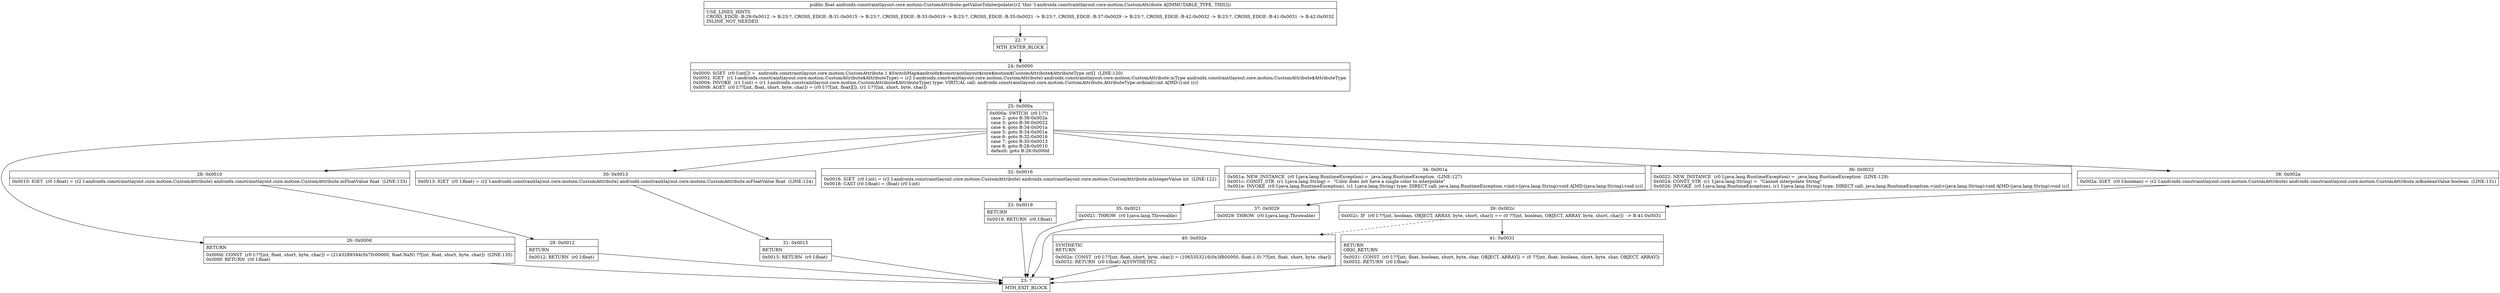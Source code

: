 digraph "CFG forandroidx.constraintlayout.core.motion.CustomAttribute.getValueToInterpolate()F" {
Node_22 [shape=record,label="{22\:\ ?|MTH_ENTER_BLOCK\l}"];
Node_24 [shape=record,label="{24\:\ 0x0000|0x0000: SGET  (r0 I:int[]) =  androidx.constraintlayout.core.motion.CustomAttribute.1.$SwitchMap$androidx$constraintlayout$core$motion$CustomAttribute$AttributeType int[]  (LINE:120)\l0x0002: IGET  (r1 I:androidx.constraintlayout.core.motion.CustomAttribute$AttributeType) = (r2 I:androidx.constraintlayout.core.motion.CustomAttribute) androidx.constraintlayout.core.motion.CustomAttribute.mType androidx.constraintlayout.core.motion.CustomAttribute$AttributeType \l0x0004: INVOKE  (r1 I:int) = (r1 I:androidx.constraintlayout.core.motion.CustomAttribute$AttributeType) type: VIRTUAL call: androidx.constraintlayout.core.motion.CustomAttribute.AttributeType.ordinal():int A[MD:():int (c)]\l0x0008: AGET  (r0 I:??[int, float, short, byte, char]) = (r0 I:??[int, float][]), (r1 I:??[int, short, byte, char]) \l}"];
Node_25 [shape=record,label="{25\:\ 0x000a|0x000a: SWITCH  (r0 I:??)\l case 2: goto B:38:0x002a\l case 3: goto B:36:0x0022\l case 4: goto B:34:0x001a\l case 5: goto B:34:0x001a\l case 6: goto B:32:0x0016\l case 7: goto B:30:0x0013\l case 8: goto B:28:0x0010\l default: goto B:26:0x000d \l}"];
Node_26 [shape=record,label="{26\:\ 0x000d|RETURN\l|0x000d: CONST  (r0 I:??[int, float, short, byte, char]) = (2143289344(0x7fc00000, float:NaN) ??[int, float, short, byte, char])  (LINE:135)\l0x000f: RETURN  (r0 I:float) \l}"];
Node_23 [shape=record,label="{23\:\ ?|MTH_EXIT_BLOCK\l}"];
Node_28 [shape=record,label="{28\:\ 0x0010|0x0010: IGET  (r0 I:float) = (r2 I:androidx.constraintlayout.core.motion.CustomAttribute) androidx.constraintlayout.core.motion.CustomAttribute.mFloatValue float  (LINE:133)\l}"];
Node_29 [shape=record,label="{29\:\ 0x0012|RETURN\l|0x0012: RETURN  (r0 I:float) \l}"];
Node_30 [shape=record,label="{30\:\ 0x0013|0x0013: IGET  (r0 I:float) = (r2 I:androidx.constraintlayout.core.motion.CustomAttribute) androidx.constraintlayout.core.motion.CustomAttribute.mFloatValue float  (LINE:124)\l}"];
Node_31 [shape=record,label="{31\:\ 0x0015|RETURN\l|0x0015: RETURN  (r0 I:float) \l}"];
Node_32 [shape=record,label="{32\:\ 0x0016|0x0016: IGET  (r0 I:int) = (r2 I:androidx.constraintlayout.core.motion.CustomAttribute) androidx.constraintlayout.core.motion.CustomAttribute.mIntegerValue int  (LINE:122)\l0x0018: CAST (r0 I:float) = (float) (r0 I:int) \l}"];
Node_33 [shape=record,label="{33\:\ 0x0019|RETURN\l|0x0019: RETURN  (r0 I:float) \l}"];
Node_34 [shape=record,label="{34\:\ 0x001a|0x001a: NEW_INSTANCE  (r0 I:java.lang.RuntimeException) =  java.lang.RuntimeException  (LINE:127)\l0x001c: CONST_STR  (r1 I:java.lang.String) =  \"Color does not have a single color to interpolate\" \l0x001e: INVOKE  (r0 I:java.lang.RuntimeException), (r1 I:java.lang.String) type: DIRECT call: java.lang.RuntimeException.\<init\>(java.lang.String):void A[MD:(java.lang.String):void (c)]\l}"];
Node_35 [shape=record,label="{35\:\ 0x0021|0x0021: THROW  (r0 I:java.lang.Throwable) \l}"];
Node_36 [shape=record,label="{36\:\ 0x0022|0x0022: NEW_INSTANCE  (r0 I:java.lang.RuntimeException) =  java.lang.RuntimeException  (LINE:129)\l0x0024: CONST_STR  (r1 I:java.lang.String) =  \"Cannot interpolate String\" \l0x0026: INVOKE  (r0 I:java.lang.RuntimeException), (r1 I:java.lang.String) type: DIRECT call: java.lang.RuntimeException.\<init\>(java.lang.String):void A[MD:(java.lang.String):void (c)]\l}"];
Node_37 [shape=record,label="{37\:\ 0x0029|0x0029: THROW  (r0 I:java.lang.Throwable) \l}"];
Node_38 [shape=record,label="{38\:\ 0x002a|0x002a: IGET  (r0 I:boolean) = (r2 I:androidx.constraintlayout.core.motion.CustomAttribute) androidx.constraintlayout.core.motion.CustomAttribute.mBooleanValue boolean  (LINE:131)\l}"];
Node_39 [shape=record,label="{39\:\ 0x002c|0x002c: IF  (r0 I:??[int, boolean, OBJECT, ARRAY, byte, short, char]) == (0 ??[int, boolean, OBJECT, ARRAY, byte, short, char])  \-\> B:41:0x0031 \l}"];
Node_40 [shape=record,label="{40\:\ 0x002e|SYNTHETIC\lRETURN\l|0x002e: CONST  (r0 I:??[int, float, short, byte, char]) = (1065353216(0x3f800000, float:1.0) ??[int, float, short, byte, char]) \l0x0032: RETURN  (r0 I:float) A[SYNTHETIC]\l}"];
Node_41 [shape=record,label="{41\:\ 0x0031|RETURN\lORIG_RETURN\l|0x0031: CONST  (r0 I:??[int, float, boolean, short, byte, char, OBJECT, ARRAY]) = (0 ??[int, float, boolean, short, byte, char, OBJECT, ARRAY]) \l0x0032: RETURN  (r0 I:float) \l}"];
MethodNode[shape=record,label="{public float androidx.constraintlayout.core.motion.CustomAttribute.getValueToInterpolate((r2 'this' I:androidx.constraintlayout.core.motion.CustomAttribute A[IMMUTABLE_TYPE, THIS]))  | USE_LINES_HINTS\lCROSS_EDGE: B:29:0x0012 \-\> B:23:?, CROSS_EDGE: B:31:0x0015 \-\> B:23:?, CROSS_EDGE: B:33:0x0019 \-\> B:23:?, CROSS_EDGE: B:35:0x0021 \-\> B:23:?, CROSS_EDGE: B:37:0x0029 \-\> B:23:?, CROSS_EDGE: B:42:0x0032 \-\> B:23:?, CROSS_EDGE: B:41:0x0031 \-\> B:42:0x0032\lINLINE_NOT_NEEDED\l}"];
MethodNode -> Node_22;Node_22 -> Node_24;
Node_24 -> Node_25;
Node_25 -> Node_26;
Node_25 -> Node_28;
Node_25 -> Node_30;
Node_25 -> Node_32;
Node_25 -> Node_34;
Node_25 -> Node_36;
Node_25 -> Node_38;
Node_26 -> Node_23;
Node_28 -> Node_29;
Node_29 -> Node_23;
Node_30 -> Node_31;
Node_31 -> Node_23;
Node_32 -> Node_33;
Node_33 -> Node_23;
Node_34 -> Node_35;
Node_35 -> Node_23;
Node_36 -> Node_37;
Node_37 -> Node_23;
Node_38 -> Node_39;
Node_39 -> Node_40[style=dashed];
Node_39 -> Node_41;
Node_40 -> Node_23;
Node_41 -> Node_23;
}

